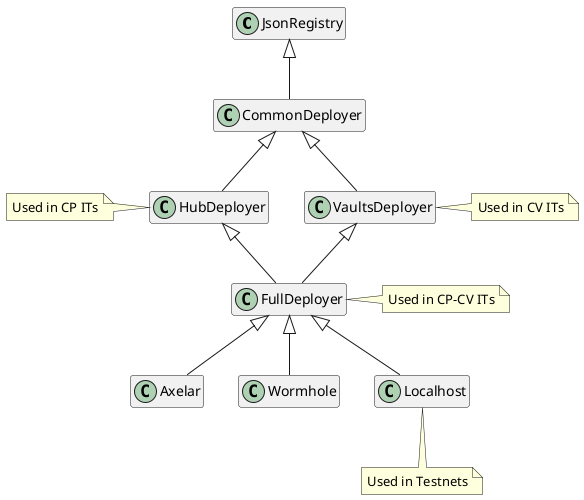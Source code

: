 @startuml
hide empty members

class JsonRegistry
class CommonDeployer
class HubDeployer
class VaultsDeployer
class FullDeployer

class Axelar
class Wormhole
class Localhost

CommonDeployer -up-|> JsonRegistry
HubDeployer -up-|> CommonDeployer
VaultsDeployer -up-|> CommonDeployer
FullDeployer -up-|> HubDeployer
FullDeployer -up-|> VaultsDeployer

Axelar -up-|> FullDeployer
Wormhole -up-|> FullDeployer
Localhost -up-|> FullDeployer

note right of VaultsDeployer: Used in CV ITs
note left of HubDeployer: Used in CP ITs
note right of FullDeployer: Used in CP-CV ITs
note bottom of Localhost: Used in Testnets
@enduml
